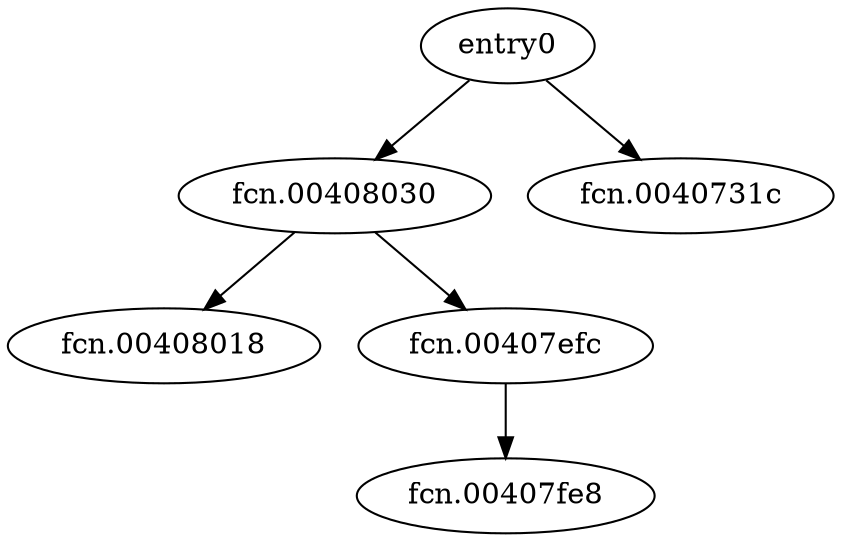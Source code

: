 digraph code {
  "0x00407278" [label="entry0"];
  "0x00407278" -> "0x00408030";
  "0x00408030" [label="fcn.00408030"];
  "0x00407278" -> "0x0040731c";
  "0x0040731c" [label="fcn.0040731c"];
  "0x00408030" [label="fcn.00408030"];
  "0x00408030" -> "0x00408018";
  "0x00408018" [label="fcn.00408018"];
  "0x00408030" -> "0x00407efc";
  "0x00407efc" [label="fcn.00407efc"];
  "0x00407efc" [label="fcn.00407efc"];
  "0x00407efc" -> "0x00407fe8";
  "0x00407fe8" [label="fcn.00407fe8"];
}